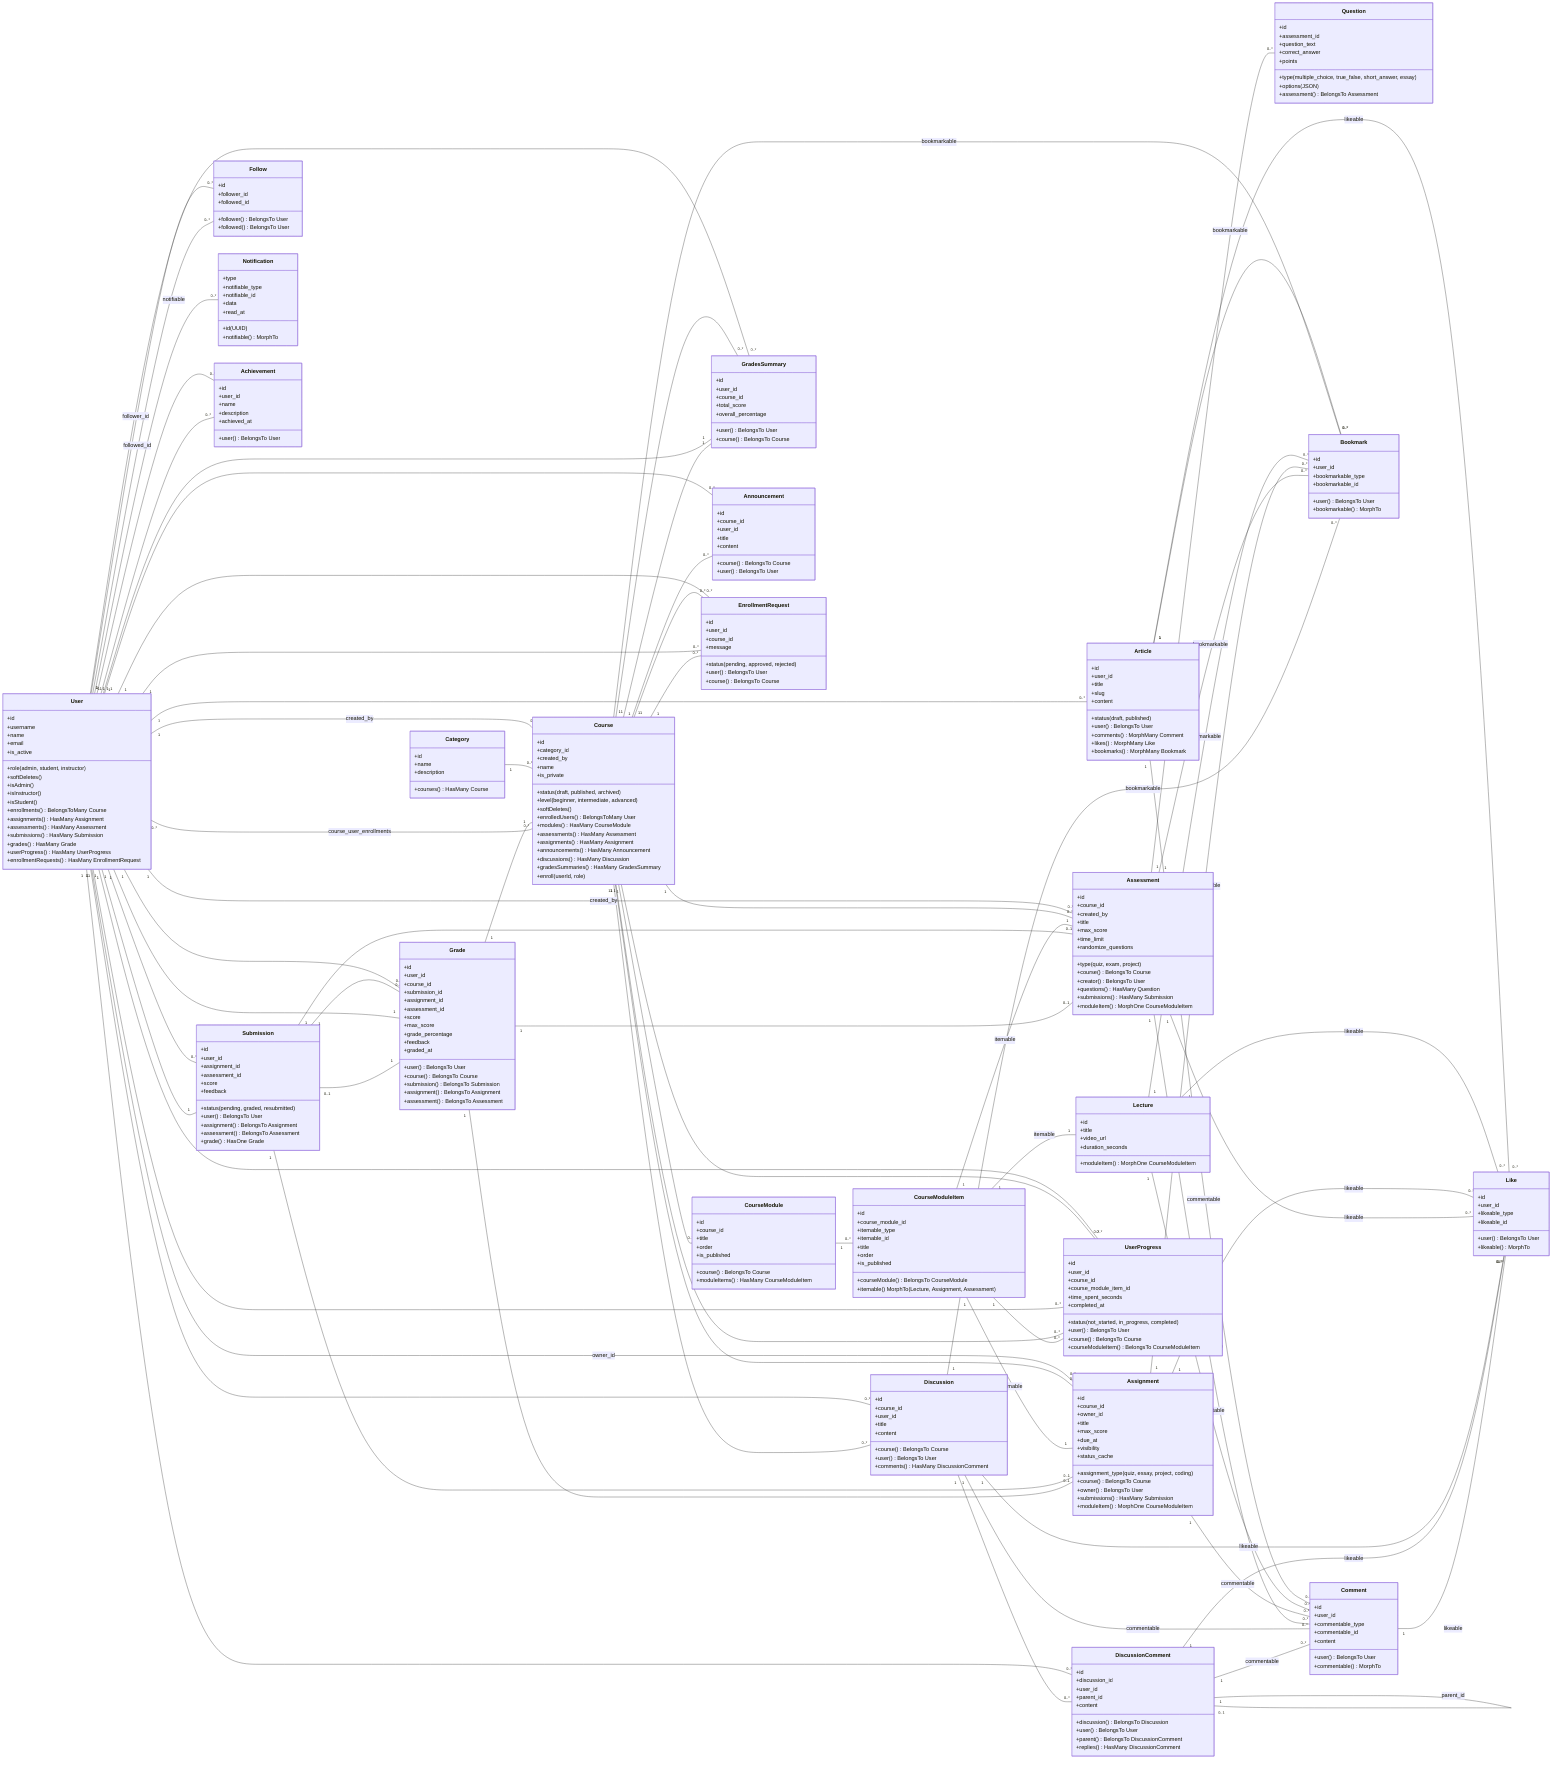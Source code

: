 classDiagram
    direction LR

    class User {
        +id
        +username
        +name
        +email
        +role (admin, student, instructor)
        +is_active
        +softDeletes()
        +isAdmin()
        +isInstructor()
        +isStudent()
        +enrollments() BelongsToMany Course
        +assignments() HasMany Assignment
        +assessments() HasMany Assessment
        +submissions() HasMany Submission
        +grades() HasMany Grade
        +userProgress() HasMany UserProgress
        +enrollmentRequests() HasMany EnrollmentRequest
    }

    class Course {
        +id
        +category_id
        +created_by
        +name
        +status (draft, published, archived)
        +level (beginner, intermediate, advanced)
        +is_private
        +softDeletes()
        +enrolledUsers() BelongsToMany User
        +modules() HasMany CourseModule
        +assessments() HasMany Assessment
        +assignments() HasMany Assignment
        +announcements() HasMany Announcement
        +discussions() HasMany Discussion
        +gradesSummaries() HasMany GradesSummary
        +enroll(userId, role)
    }

    class Category {
        +id
        +name
        +description
        +courses() HasMany Course
    }

    class CourseModule {
        +id
        +course_id
        +title
        +order
        +is_published
        +course() BelongsTo Course
        +moduleItems() HasMany CourseModuleItem
    }

    class CourseModuleItem {
        +id
        +course_module_id
        +itemable_type
        +itemable_id
        +title
        +order
        +is_published
        +courseModule() BelongsTo CourseModule
        +itemable() MorphTo (Lecture, Assignment, Assessment)
    }

    class Lecture {
        +id
        +title
        +video_url
        +duration_seconds
        +moduleItem() MorphOne CourseModuleItem
    }

    class Assignment {
        +id
        +course_id
        +owner_id
        +title
        +assignment_type (quiz, essay, project, coding)
        +max_score
        +due_at
        +visibility
        +status_cache
        +course() BelongsTo Course
        +owner() BelongsTo User
        +submissions() HasMany Submission
        +moduleItem() MorphOne CourseModuleItem
    }

    class Assessment {
        +id
        +course_id
        +created_by
        +title
        +type (quiz, exam, project)
        +max_score
        +time_limit
        +randomize_questions
        +course() BelongsTo Course
        +creator() BelongsTo User
        +questions() HasMany Question
        +submissions() HasMany Submission
        +moduleItem() MorphOne CourseModuleItem
    }

    class Question {
        +id
        +assessment_id
        +question_text
        +type (multiple_choice, true_false, short_answer, essay)
        +options (JSON)
        +correct_answer
        +points
        +assessment() BelongsTo Assessment
    }

    class Submission {
        +id
        +user_id
        +assignment_id
        +assessment_id
        +score
        +feedback
        +status (pending, graded, resubmitted)
        +user() BelongsTo User
        +assignment() BelongsTo Assignment
        +assessment() BelongsTo Assessment
        +grade() HasOne Grade
    }

    class Grade {
        +id
        +user_id
        +course_id
        +submission_id
        +assignment_id
        +assessment_id
        +score
        +max_score
        +grade_percentage
        +feedback
        +graded_at
        +user() BelongsTo User
        +course() BelongsTo Course
        +submission() BelongsTo Submission
        +assignment() BelongsTo Assignment
        +assessment() BelongsTo Assessment
    }

    class GradesSummary {
        +id
        +user_id
        +course_id
        +total_score
        +overall_percentage
        +user() BelongsTo User
        +course() BelongsTo Course
    }

    class Announcement {
        +id
        +course_id
        +user_id
        +title
        +content
        +course() BelongsTo Course
        +user() BelongsTo User
    }

    class Discussion {
        +id
        +course_id
        +user_id
        +title
        +content
        +course() BelongsTo Course
        +user() BelongsTo User
        +comments() HasMany DiscussionComment
    }

    class DiscussionComment {
        +id
        +discussion_id
        +user_id
        +parent_id
        +content
        +discussion() BelongsTo Discussion
        +user() BelongsTo User
        +parent() BelongsTo DiscussionComment
        +replies() HasMany DiscussionComment
    }

    class Article {
        +id
        +user_id
        +title
        +slug
        +content
        +status (draft, published)
        +user() BelongsTo User
        +comments() MorphMany Comment
        +likes() MorphMany Like
        +bookmarks() MorphMany Bookmark
    }

    class Comment {
        +id
        +user_id
        +commentable_type
        +commentable_id
        +content
        +user() BelongsTo User
        +commentable() MorphTo
    }

    class Like {
        +id
        +user_id
        +likeable_type
        +likeable_id
        +user() BelongsTo User
        +likeable() MorphTo
    }

    class Bookmark {
        +id
        +user_id
        +bookmarkable_type
        +bookmarkable_id
        +user() BelongsTo User
        +bookmarkable() MorphTo
    }

    class Follow {
        +id
        +follower_id
        +followed_id
        +follower() BelongsTo User
        +followed() BelongsTo User
    }

    class Notification {
        +id (UUID)
        +type
        +notifiable_type
        +notifiable_id
        +data
        +read_at
        +notifiable() MorphTo
    }

    class Achievement {
        +id
        +user_id
        +name
        +description
        +achieved_at
        +user() BelongsTo User
    }

    class UserProgress {
        +id
        +user_id
        +course_id
        +course_module_item_id
        +status (not_started, in_progress, completed)
        +time_spent_seconds
        +completed_at
        +user() BelongsTo User
        +course() BelongsTo Course
        +courseModuleItem() BelongsTo CourseModuleItem
    }

    class EnrollmentRequest {
        +id
        +user_id
        +course_id
        +status (pending, approved, rejected)
        +message
        +user() BelongsTo User
        +course() BelongsTo Course
    }

    User "1" -- "0..*" Course : created_by
    User "1" -- "0..*" Assignment : owner_id
    User "1" -- "0..*" Assessment : created_by
    User "1" -- "0..*" Submission
    User "1" -- "0..*" Grade
    User "1" -- "0..*" GradesSummary
    User "1" -- "0..*" Announcement
    User "1" -- "0..*" Discussion
    User "1" -- "0..*" DiscussionComment
    User "1" -- "0..*" Article
    User "1" -- "0..*" UserProgress
    User "1" -- "0..*" EnrollmentRequest
    User "1" -- "0..*" Achievement

    Category "1" -- "0..*" Course

    Course "1" -- "0..*" CourseModule
    Course "1" -- "0..*" Assignment
    Course "1" -- "0..*" Assessment
    Course "1" -- "0..*" Announcement
    Course "1" -- "0..*" Discussion
    Course "1" -- "0..*" GradesSummary
    Course "1" -- "0..*" UserProgress
    Course "1" -- "0..*" EnrollmentRequest

    CourseModule "1" -- "0..*" CourseModuleItem

    CourseModuleItem "1" -- "1" Lecture : itemable
    CourseModuleItem "1" -- "1" Assignment : itemable
    CourseModuleItem "1" -- "1" Assessment : itemable

    Assessment "1" -- "0..*" Question

    Submission "1" -- "1" User
    Submission "1" -- "0..1" Assignment
    Submission "1" -- "0..1" Assessment
    Submission "1" -- "0..1" Grade

    Grade "1" -- "1" User
    Grade "1" -- "1" Course
    Grade "1" -- "0..1" Submission
    Grade "1" -- "0..1" Assignment
    Grade "1" -- "0..1" Assessment

    GradesSummary "1" -- "1" User
    GradesSummary "1" -- "1" Course

    Discussion "1" -- "0..*" DiscussionComment
    DiscussionComment "1" -- "0..1" DiscussionComment : parent_id

    Article "1" -- "0..*" Comment : commentable
    Lecture "1" -- "0..*" Comment : commentable
    Assignment "1" -- "0..*" Comment : commentable
    Assessment "1" -- "0..*" Comment : commentable
    Discussion "1" -- "0..*" Comment : commentable
    DiscussionComment "1" -- "0..*" Comment : commentable

    Article "1" -- "0..*" Like : likeable
    Lecture "1" -- "0..*" Like : likeable
    Assignment "1" -- "0..*" Like : likeable
    Assessment "1" -- "0..*" Like : likeable
    Discussion "1" -- "0..*" Like : likeable
    DiscussionComment "1" -- "0..*" Like : likeable
    Comment "1" -- "0..*" Like : likeable

    Article "1" -- "0..*" Bookmark : bookmarkable
    Course "1" -- "0..*" Bookmark : bookmarkable
    Lecture "1" -- "0..*" Bookmark : bookmarkable
    Assignment "1" -- "0..*" Bookmark : bookmarkable
    Assessment "1" -- "0..*" Bookmark : bookmarkable
    Discussion "1" -- "0..*" Bookmark : bookmarkable

    User "1" -- "0..*" Follow : follower_id
    User "1" -- "0..*" Follow : followed_id

    User "1" -- "0..*" Notification : notifiable

    User "1" -- "0..*" UserProgress
    Course "1" -- "0..*" UserProgress
    CourseModuleItem "1" -- "0..*" UserProgress

    User "1" -- "0..*" EnrollmentRequest
    Course "1" -- "0..*" EnrollmentRequest

    User "1" -- "0..*" Achievement

    User "0..*" -- "0..*" Course : course_user_enrollments